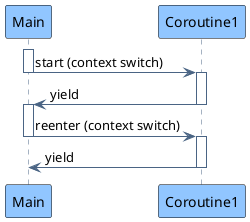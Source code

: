 @startuml
skinparam backgroundColor #FFFFFF

skinparam sequence {
    ActorBorderColor DeepSkyBlue
    ArrowColor #4a6484
    
    LifeLineBorderColor #4a6484
    ParticipantBackgroundColor  #91c6ff
    ParticipantBorderColor black
    BoxBorderColor black
}

activate Main
Main -> Coroutine1 : start (context switch)
deactivate Main
activate Coroutine1
Coroutine1 -> Main : yield
deactivate Coroutine1
activate Main
Main -> Coroutine1 : reenter (context switch)
deactivate Main
activate Coroutine1
Coroutine1 -> Main : yield
deactivate Coroutine1

@enduml